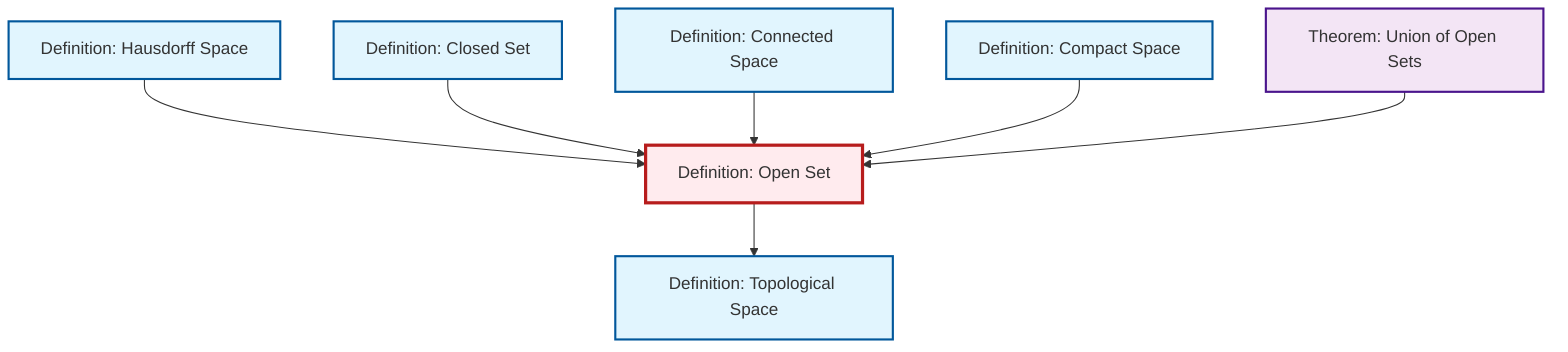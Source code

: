 graph TD
    classDef definition fill:#e1f5fe,stroke:#01579b,stroke-width:2px
    classDef theorem fill:#f3e5f5,stroke:#4a148c,stroke-width:2px
    classDef axiom fill:#fff3e0,stroke:#e65100,stroke-width:2px
    classDef example fill:#e8f5e9,stroke:#1b5e20,stroke-width:2px
    classDef current fill:#ffebee,stroke:#b71c1c,stroke-width:3px
    def-hausdorff["Definition: Hausdorff Space"]:::definition
    def-closed-set["Definition: Closed Set"]:::definition
    def-connected["Definition: Connected Space"]:::definition
    thm-union-open-sets["Theorem: Union of Open Sets"]:::theorem
    def-open-set["Definition: Open Set"]:::definition
    def-topological-space["Definition: Topological Space"]:::definition
    def-compact["Definition: Compact Space"]:::definition
    def-open-set --> def-topological-space
    def-hausdorff --> def-open-set
    def-closed-set --> def-open-set
    def-connected --> def-open-set
    def-compact --> def-open-set
    thm-union-open-sets --> def-open-set
    class def-open-set current